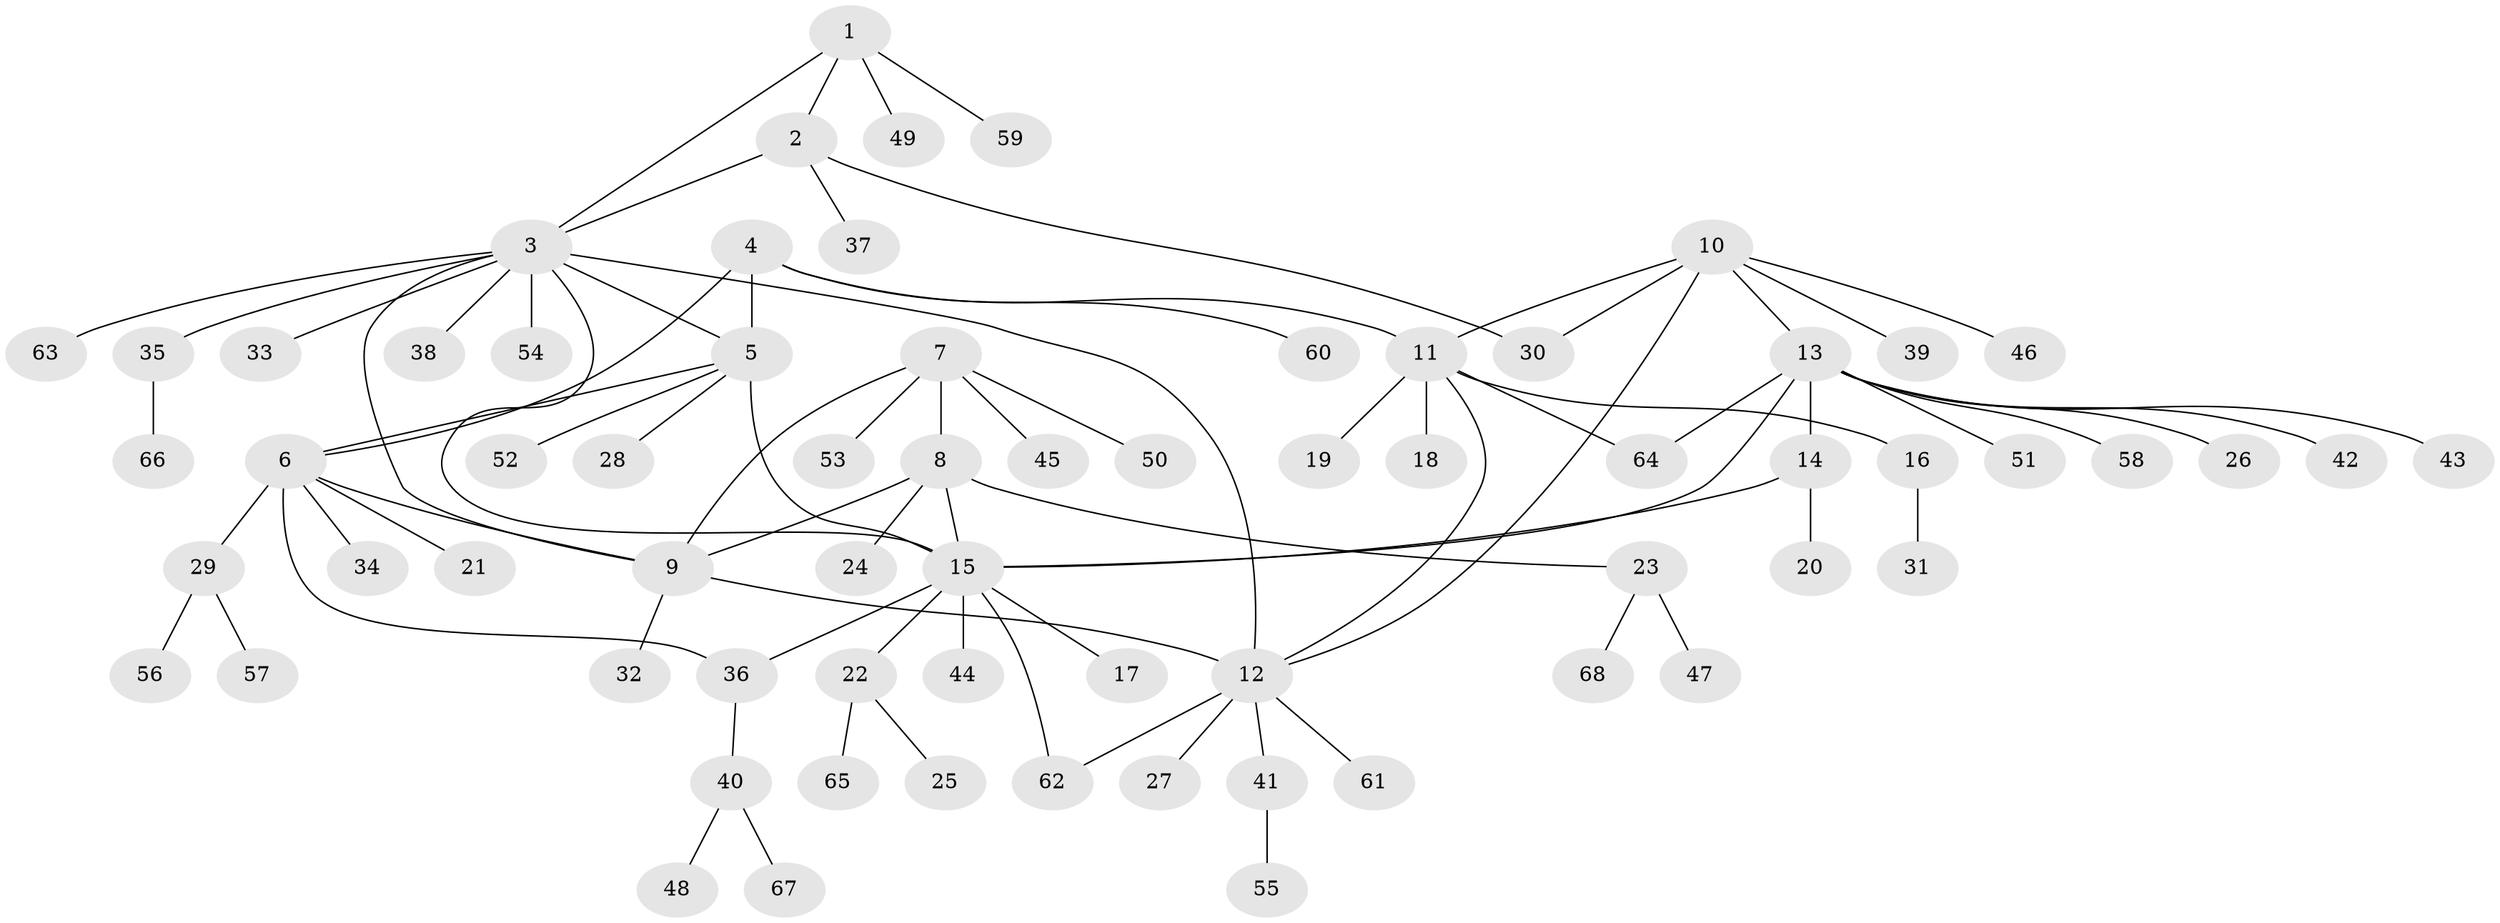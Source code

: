 // Generated by graph-tools (version 1.1) at 2025/02/03/09/25 03:02:35]
// undirected, 68 vertices, 82 edges
graph export_dot {
graph [start="1"]
  node [color=gray90,style=filled];
  1;
  2;
  3;
  4;
  5;
  6;
  7;
  8;
  9;
  10;
  11;
  12;
  13;
  14;
  15;
  16;
  17;
  18;
  19;
  20;
  21;
  22;
  23;
  24;
  25;
  26;
  27;
  28;
  29;
  30;
  31;
  32;
  33;
  34;
  35;
  36;
  37;
  38;
  39;
  40;
  41;
  42;
  43;
  44;
  45;
  46;
  47;
  48;
  49;
  50;
  51;
  52;
  53;
  54;
  55;
  56;
  57;
  58;
  59;
  60;
  61;
  62;
  63;
  64;
  65;
  66;
  67;
  68;
  1 -- 2;
  1 -- 3;
  1 -- 49;
  1 -- 59;
  2 -- 3;
  2 -- 30;
  2 -- 37;
  3 -- 5;
  3 -- 9;
  3 -- 12;
  3 -- 15;
  3 -- 33;
  3 -- 35;
  3 -- 38;
  3 -- 54;
  3 -- 63;
  4 -- 5;
  4 -- 6;
  4 -- 11;
  4 -- 60;
  5 -- 6;
  5 -- 15;
  5 -- 28;
  5 -- 52;
  6 -- 9;
  6 -- 21;
  6 -- 29;
  6 -- 34;
  6 -- 36;
  7 -- 8;
  7 -- 9;
  7 -- 45;
  7 -- 50;
  7 -- 53;
  8 -- 9;
  8 -- 15;
  8 -- 23;
  8 -- 24;
  9 -- 12;
  9 -- 32;
  10 -- 11;
  10 -- 12;
  10 -- 13;
  10 -- 30;
  10 -- 39;
  10 -- 46;
  11 -- 12;
  11 -- 16;
  11 -- 18;
  11 -- 19;
  11 -- 64;
  12 -- 27;
  12 -- 41;
  12 -- 61;
  12 -- 62;
  13 -- 14;
  13 -- 15;
  13 -- 26;
  13 -- 42;
  13 -- 43;
  13 -- 51;
  13 -- 58;
  13 -- 64;
  14 -- 15;
  14 -- 20;
  15 -- 17;
  15 -- 22;
  15 -- 36;
  15 -- 44;
  15 -- 62;
  16 -- 31;
  22 -- 25;
  22 -- 65;
  23 -- 47;
  23 -- 68;
  29 -- 56;
  29 -- 57;
  35 -- 66;
  36 -- 40;
  40 -- 48;
  40 -- 67;
  41 -- 55;
}
